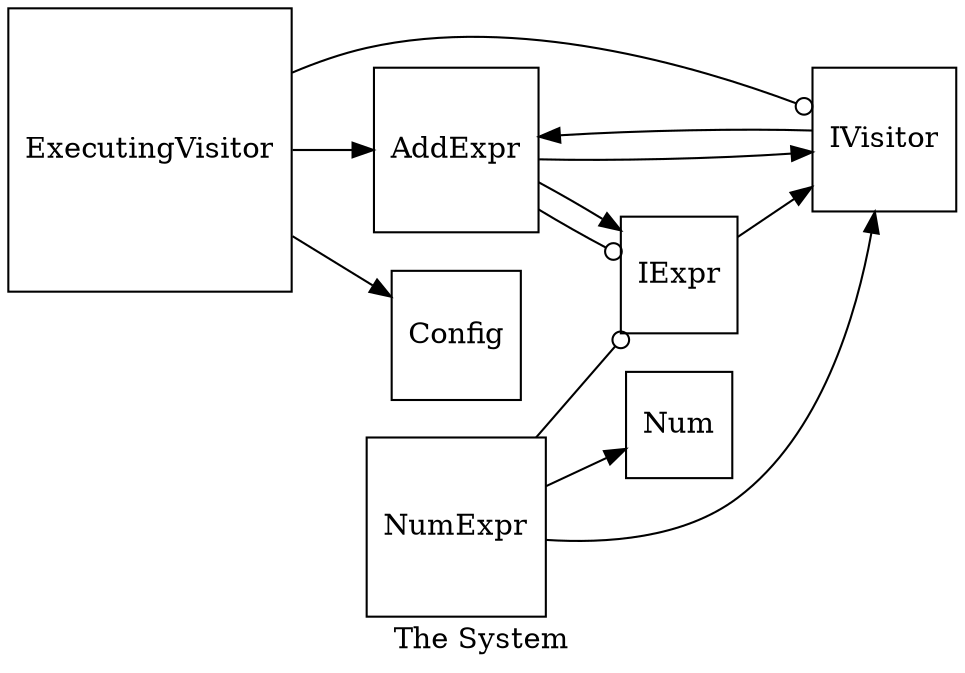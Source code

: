 digraph example {
rankdir=LR;
node [shape=square];
AddExpr [label="AddExpr"];
Config [label="Config"];
ExecutingVisitor [label="ExecutingVisitor"];
IExpr [label="IExpr"];
IVisitor [label="IVisitor"];
Num [label="Num"];
NumExpr [label="NumExpr"];

AddExpr -> IExpr[arrowhead=odot];
AddExpr -> IVisitor[arrowhead=normal];
AddExpr -> IExpr[arrowhead=normal];
ExecutingVisitor -> IVisitor[arrowhead=odot];
ExecutingVisitor -> Config[arrowhead=normal];
ExecutingVisitor -> AddExpr[arrowhead=normal];
IExpr -> IVisitor[arrowhead=normal];
IVisitor -> AddExpr[arrowhead=normal];
NumExpr -> IExpr[arrowhead=odot];
NumExpr -> IVisitor[arrowhead=normal];
NumExpr -> Num[arrowhead=normal];
label="The System"
style=filled
fillcolor=yellow
}
